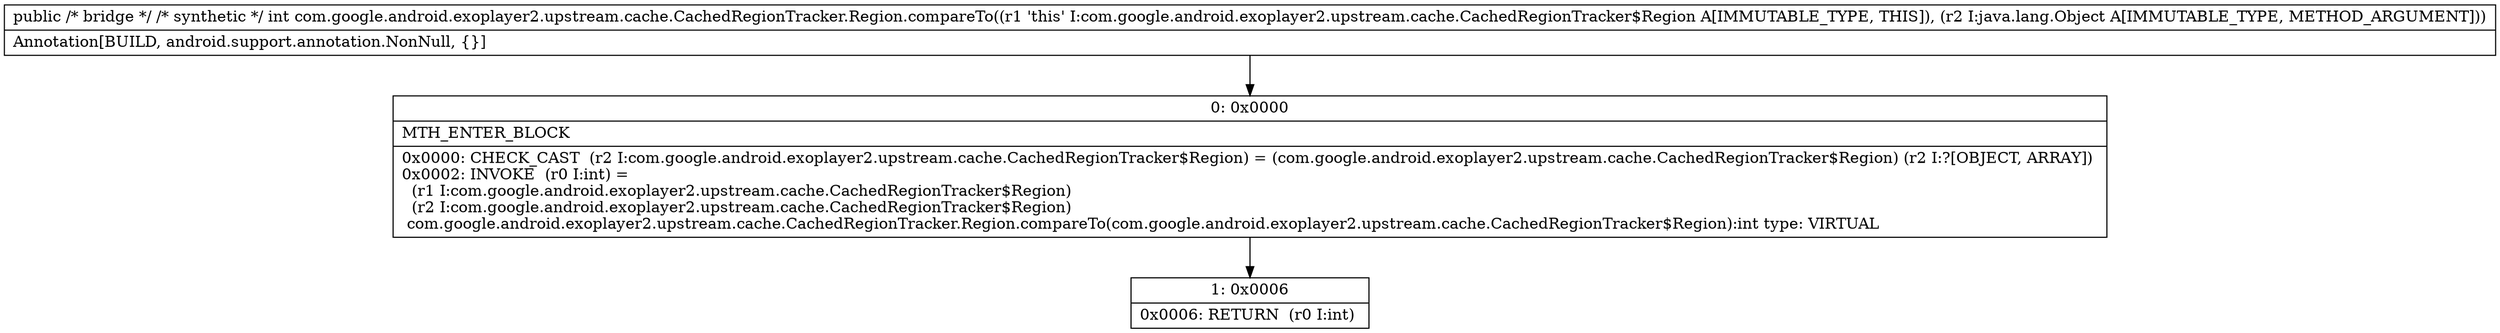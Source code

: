 digraph "CFG forcom.google.android.exoplayer2.upstream.cache.CachedRegionTracker.Region.compareTo(Ljava\/lang\/Object;)I" {
Node_0 [shape=record,label="{0\:\ 0x0000|MTH_ENTER_BLOCK\l|0x0000: CHECK_CAST  (r2 I:com.google.android.exoplayer2.upstream.cache.CachedRegionTracker$Region) = (com.google.android.exoplayer2.upstream.cache.CachedRegionTracker$Region) (r2 I:?[OBJECT, ARRAY]) \l0x0002: INVOKE  (r0 I:int) = \l  (r1 I:com.google.android.exoplayer2.upstream.cache.CachedRegionTracker$Region)\l  (r2 I:com.google.android.exoplayer2.upstream.cache.CachedRegionTracker$Region)\l com.google.android.exoplayer2.upstream.cache.CachedRegionTracker.Region.compareTo(com.google.android.exoplayer2.upstream.cache.CachedRegionTracker$Region):int type: VIRTUAL \l}"];
Node_1 [shape=record,label="{1\:\ 0x0006|0x0006: RETURN  (r0 I:int) \l}"];
MethodNode[shape=record,label="{public \/* bridge *\/ \/* synthetic *\/ int com.google.android.exoplayer2.upstream.cache.CachedRegionTracker.Region.compareTo((r1 'this' I:com.google.android.exoplayer2.upstream.cache.CachedRegionTracker$Region A[IMMUTABLE_TYPE, THIS]), (r2 I:java.lang.Object A[IMMUTABLE_TYPE, METHOD_ARGUMENT]))  | Annotation[BUILD, android.support.annotation.NonNull, \{\}]\l}"];
MethodNode -> Node_0;
Node_0 -> Node_1;
}

